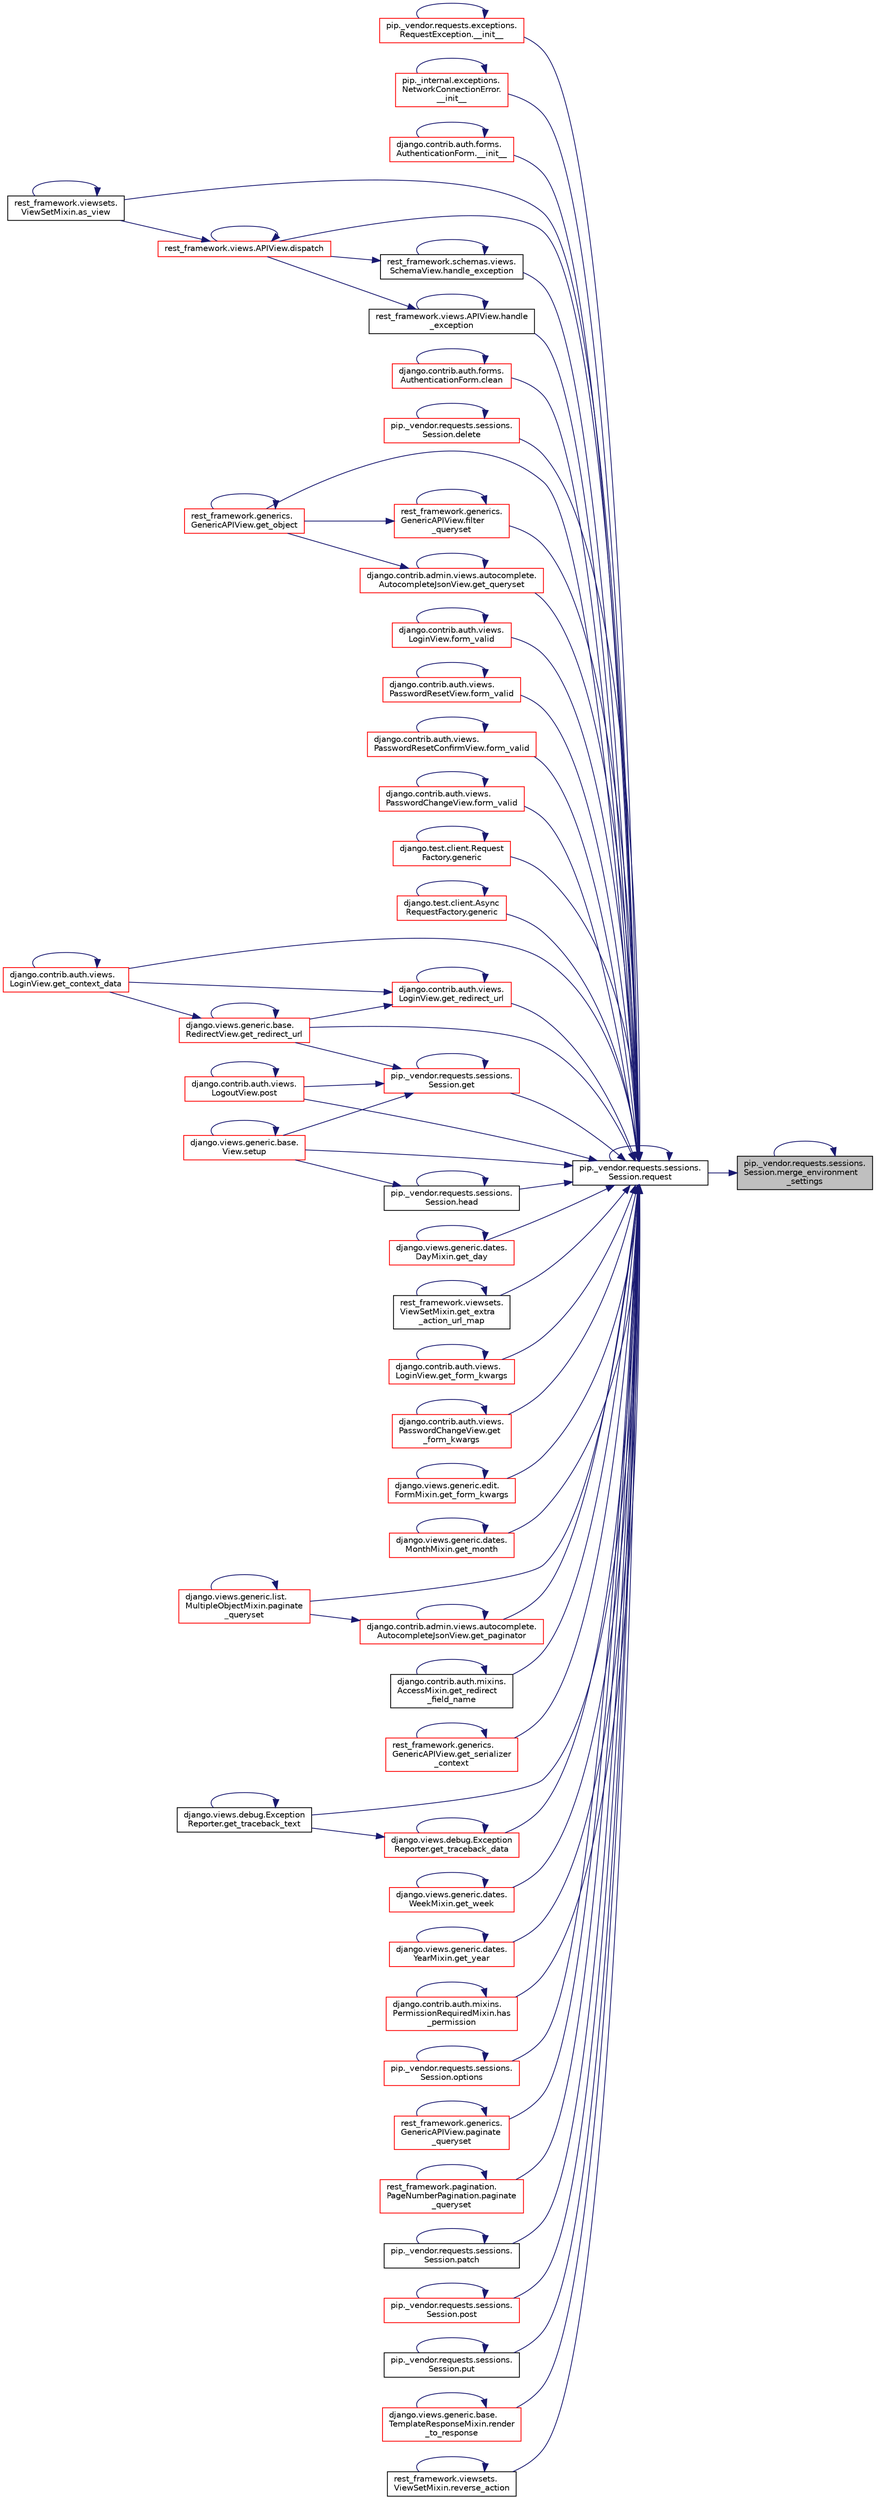 digraph "pip._vendor.requests.sessions.Session.merge_environment_settings"
{
 // LATEX_PDF_SIZE
  edge [fontname="Helvetica",fontsize="10",labelfontname="Helvetica",labelfontsize="10"];
  node [fontname="Helvetica",fontsize="10",shape=record];
  rankdir="RL";
  Node1 [label="pip._vendor.requests.sessions.\lSession.merge_environment\l_settings",height=0.2,width=0.4,color="black", fillcolor="grey75", style="filled", fontcolor="black",tooltip=" "];
  Node1 -> Node1 [dir="back",color="midnightblue",fontsize="10",style="solid",fontname="Helvetica"];
  Node1 -> Node2 [dir="back",color="midnightblue",fontsize="10",style="solid",fontname="Helvetica"];
  Node2 [label="pip._vendor.requests.sessions.\lSession.request",height=0.2,width=0.4,color="black", fillcolor="white", style="filled",URL="$da/de9/classpip_1_1__vendor_1_1requests_1_1sessions_1_1_session.html#a718b60e99280c6ef1a346cb6dc0a90c8",tooltip=" "];
  Node2 -> Node3 [dir="back",color="midnightblue",fontsize="10",style="solid",fontname="Helvetica"];
  Node3 [label="pip._vendor.requests.exceptions.\lRequestException.__init__",height=0.2,width=0.4,color="red", fillcolor="white", style="filled",URL="$df/d94/classpip_1_1__vendor_1_1requests_1_1exceptions_1_1_request_exception.html#a8fc54b3d119b656141d4048103b646ee",tooltip=" "];
  Node3 -> Node3 [dir="back",color="midnightblue",fontsize="10",style="solid",fontname="Helvetica"];
  Node2 -> Node248 [dir="back",color="midnightblue",fontsize="10",style="solid",fontname="Helvetica"];
  Node248 [label="pip._internal.exceptions.\lNetworkConnectionError.\l__init__",height=0.2,width=0.4,color="red", fillcolor="white", style="filled",URL="$db/dd8/classpip_1_1__internal_1_1exceptions_1_1_network_connection_error.html#a2c74d67d3b756bc1a611bcd6180dd4e7",tooltip=" "];
  Node248 -> Node248 [dir="back",color="midnightblue",fontsize="10",style="solid",fontname="Helvetica"];
  Node2 -> Node249 [dir="back",color="midnightblue",fontsize="10",style="solid",fontname="Helvetica"];
  Node249 [label="django.contrib.auth.forms.\lAuthenticationForm.__init__",height=0.2,width=0.4,color="red", fillcolor="white", style="filled",URL="$d3/d34/classdjango_1_1contrib_1_1auth_1_1forms_1_1_authentication_form.html#a34702050cb604152ce2d6080dcb745b8",tooltip=" "];
  Node249 -> Node249 [dir="back",color="midnightblue",fontsize="10",style="solid",fontname="Helvetica"];
  Node2 -> Node250 [dir="back",color="midnightblue",fontsize="10",style="solid",fontname="Helvetica"];
  Node250 [label="rest_framework.viewsets.\lViewSetMixin.as_view",height=0.2,width=0.4,color="black", fillcolor="white", style="filled",URL="$d9/d8d/classrest__framework_1_1viewsets_1_1_view_set_mixin.html#ab57221a68375dfaf9b829641d1c712e4",tooltip=" "];
  Node250 -> Node250 [dir="back",color="midnightblue",fontsize="10",style="solid",fontname="Helvetica"];
  Node2 -> Node251 [dir="back",color="midnightblue",fontsize="10",style="solid",fontname="Helvetica"];
  Node251 [label="django.contrib.auth.forms.\lAuthenticationForm.clean",height=0.2,width=0.4,color="red", fillcolor="white", style="filled",URL="$d3/d34/classdjango_1_1contrib_1_1auth_1_1forms_1_1_authentication_form.html#a7582ce605c846d85757b967f54ebbb3b",tooltip=" "];
  Node251 -> Node251 [dir="back",color="midnightblue",fontsize="10",style="solid",fontname="Helvetica"];
  Node2 -> Node416 [dir="back",color="midnightblue",fontsize="10",style="solid",fontname="Helvetica"];
  Node416 [label="pip._vendor.requests.sessions.\lSession.delete",height=0.2,width=0.4,color="red", fillcolor="white", style="filled",URL="$da/de9/classpip_1_1__vendor_1_1requests_1_1sessions_1_1_session.html#a10a0d9552a108655ec064bd587678247",tooltip=" "];
  Node416 -> Node416 [dir="back",color="midnightblue",fontsize="10",style="solid",fontname="Helvetica"];
  Node2 -> Node417 [dir="back",color="midnightblue",fontsize="10",style="solid",fontname="Helvetica"];
  Node417 [label="rest_framework.views.APIView.dispatch",height=0.2,width=0.4,color="red", fillcolor="white", style="filled",URL="$d3/d7d/classrest__framework_1_1views_1_1_a_p_i_view.html#ac546f29e049369a62a3bd24a3f596c71",tooltip=" "];
  Node417 -> Node250 [dir="back",color="midnightblue",fontsize="10",style="solid",fontname="Helvetica"];
  Node417 -> Node417 [dir="back",color="midnightblue",fontsize="10",style="solid",fontname="Helvetica"];
  Node2 -> Node418 [dir="back",color="midnightblue",fontsize="10",style="solid",fontname="Helvetica"];
  Node418 [label="rest_framework.generics.\lGenericAPIView.filter\l_queryset",height=0.2,width=0.4,color="red", fillcolor="white", style="filled",URL="$d9/d8f/classrest__framework_1_1generics_1_1_generic_a_p_i_view.html#a8e83d5246dc3bc05d0228ffbd3fa9297",tooltip=" "];
  Node418 -> Node418 [dir="back",color="midnightblue",fontsize="10",style="solid",fontname="Helvetica"];
  Node418 -> Node422 [dir="back",color="midnightblue",fontsize="10",style="solid",fontname="Helvetica"];
  Node422 [label="rest_framework.generics.\lGenericAPIView.get_object",height=0.2,width=0.4,color="red", fillcolor="white", style="filled",URL="$d9/d8f/classrest__framework_1_1generics_1_1_generic_a_p_i_view.html#af19daba665c7e3f1329658f71f0dbc1c",tooltip=" "];
  Node422 -> Node422 [dir="back",color="midnightblue",fontsize="10",style="solid",fontname="Helvetica"];
  Node2 -> Node404 [dir="back",color="midnightblue",fontsize="10",style="solid",fontname="Helvetica"];
  Node404 [label="django.contrib.auth.views.\lLoginView.form_valid",height=0.2,width=0.4,color="red", fillcolor="white", style="filled",URL="$dd/d60/classdjango_1_1contrib_1_1auth_1_1views_1_1_login_view.html#a579dcaf480c70b0e02887a5a35a7eae0",tooltip=" "];
  Node404 -> Node404 [dir="back",color="midnightblue",fontsize="10",style="solid",fontname="Helvetica"];
  Node2 -> Node438 [dir="back",color="midnightblue",fontsize="10",style="solid",fontname="Helvetica"];
  Node438 [label="django.contrib.auth.views.\lPasswordResetView.form_valid",height=0.2,width=0.4,color="red", fillcolor="white", style="filled",URL="$d0/d2f/classdjango_1_1contrib_1_1auth_1_1views_1_1_password_reset_view.html#a0265c76f56022650ec841d6d3f2a20de",tooltip=" "];
  Node438 -> Node438 [dir="back",color="midnightblue",fontsize="10",style="solid",fontname="Helvetica"];
  Node2 -> Node439 [dir="back",color="midnightblue",fontsize="10",style="solid",fontname="Helvetica"];
  Node439 [label="django.contrib.auth.views.\lPasswordResetConfirmView.form_valid",height=0.2,width=0.4,color="red", fillcolor="white", style="filled",URL="$da/d2d/classdjango_1_1contrib_1_1auth_1_1views_1_1_password_reset_confirm_view.html#a4f998ba90f4c979f0af771504f9f1379",tooltip=" "];
  Node439 -> Node439 [dir="back",color="midnightblue",fontsize="10",style="solid",fontname="Helvetica"];
  Node2 -> Node440 [dir="back",color="midnightblue",fontsize="10",style="solid",fontname="Helvetica"];
  Node440 [label="django.contrib.auth.views.\lPasswordChangeView.form_valid",height=0.2,width=0.4,color="red", fillcolor="white", style="filled",URL="$d6/de8/classdjango_1_1contrib_1_1auth_1_1views_1_1_password_change_view.html#a809e1f6e2e22fd3199b7236bbb90e2da",tooltip=" "];
  Node440 -> Node440 [dir="back",color="midnightblue",fontsize="10",style="solid",fontname="Helvetica"];
  Node2 -> Node441 [dir="back",color="midnightblue",fontsize="10",style="solid",fontname="Helvetica"];
  Node441 [label="django.test.client.Request\lFactory.generic",height=0.2,width=0.4,color="red", fillcolor="white", style="filled",URL="$db/d7f/classdjango_1_1test_1_1client_1_1_request_factory.html#a3c9694a635970d08cea3d0797fe4a41f",tooltip=" "];
  Node441 -> Node441 [dir="back",color="midnightblue",fontsize="10",style="solid",fontname="Helvetica"];
  Node2 -> Node449 [dir="back",color="midnightblue",fontsize="10",style="solid",fontname="Helvetica"];
  Node449 [label="django.test.client.Async\lRequestFactory.generic",height=0.2,width=0.4,color="red", fillcolor="white", style="filled",URL="$d6/de5/classdjango_1_1test_1_1client_1_1_async_request_factory.html#ad24a6bfecd117237b4d6181f3d9fad6a",tooltip=" "];
  Node449 -> Node449 [dir="back",color="midnightblue",fontsize="10",style="solid",fontname="Helvetica"];
  Node2 -> Node450 [dir="back",color="midnightblue",fontsize="10",style="solid",fontname="Helvetica"];
  Node450 [label="pip._vendor.requests.sessions.\lSession.get",height=0.2,width=0.4,color="red", fillcolor="white", style="filled",URL="$da/de9/classpip_1_1__vendor_1_1requests_1_1sessions_1_1_session.html#a637a2a933183e90943aabeab91d0e475",tooltip=" "];
  Node450 -> Node450 [dir="back",color="midnightblue",fontsize="10",style="solid",fontname="Helvetica"];
  Node450 -> Node358 [dir="back",color="midnightblue",fontsize="10",style="solid",fontname="Helvetica"];
  Node358 [label="django.views.generic.base.\lRedirectView.get_redirect_url",height=0.2,width=0.4,color="red", fillcolor="white", style="filled",URL="$dd/dec/classdjango_1_1views_1_1generic_1_1base_1_1_redirect_view.html#a85ffe8d60d5ef6e330995fdaf6330929",tooltip=" "];
  Node358 -> Node359 [dir="back",color="midnightblue",fontsize="10",style="solid",fontname="Helvetica"];
  Node359 [label="django.contrib.auth.views.\lLoginView.get_context_data",height=0.2,width=0.4,color="red", fillcolor="white", style="filled",URL="$dd/d60/classdjango_1_1contrib_1_1auth_1_1views_1_1_login_view.html#acff2e1c7aa1e0c6dc66cb3e8e26a5ea1",tooltip=" "];
  Node359 -> Node359 [dir="back",color="midnightblue",fontsize="10",style="solid",fontname="Helvetica"];
  Node358 -> Node358 [dir="back",color="midnightblue",fontsize="10",style="solid",fontname="Helvetica"];
  Node450 -> Node389 [dir="back",color="midnightblue",fontsize="10",style="solid",fontname="Helvetica"];
  Node389 [label="django.contrib.auth.views.\lLogoutView.post",height=0.2,width=0.4,color="red", fillcolor="white", style="filled",URL="$d5/d9b/classdjango_1_1contrib_1_1auth_1_1views_1_1_logout_view.html#a9da96b3ccbed8b74a4e94d958029ac35",tooltip=" "];
  Node389 -> Node389 [dir="back",color="midnightblue",fontsize="10",style="solid",fontname="Helvetica"];
  Node450 -> Node390 [dir="back",color="midnightblue",fontsize="10",style="solid",fontname="Helvetica"];
  Node390 [label="django.views.generic.base.\lView.setup",height=0.2,width=0.4,color="red", fillcolor="white", style="filled",URL="$d0/ddc/classdjango_1_1views_1_1generic_1_1base_1_1_view.html#ade0979d381c13961351443c4dbc40975",tooltip=" "];
  Node390 -> Node390 [dir="back",color="midnightblue",fontsize="10",style="solid",fontname="Helvetica"];
  Node2 -> Node359 [dir="back",color="midnightblue",fontsize="10",style="solid",fontname="Helvetica"];
  Node2 -> Node451 [dir="back",color="midnightblue",fontsize="10",style="solid",fontname="Helvetica"];
  Node451 [label="django.views.generic.dates.\lDayMixin.get_day",height=0.2,width=0.4,color="red", fillcolor="white", style="filled",URL="$db/d20/classdjango_1_1views_1_1generic_1_1dates_1_1_day_mixin.html#a64010d8b7ba7da12f3a6bafd4abb7d81",tooltip=" "];
  Node451 -> Node451 [dir="back",color="midnightblue",fontsize="10",style="solid",fontname="Helvetica"];
  Node2 -> Node454 [dir="back",color="midnightblue",fontsize="10",style="solid",fontname="Helvetica"];
  Node454 [label="rest_framework.viewsets.\lViewSetMixin.get_extra\l_action_url_map",height=0.2,width=0.4,color="black", fillcolor="white", style="filled",URL="$d9/d8d/classrest__framework_1_1viewsets_1_1_view_set_mixin.html#a9dfc0206c4fd25250dcde1dd0d8739f0",tooltip=" "];
  Node454 -> Node454 [dir="back",color="midnightblue",fontsize="10",style="solid",fontname="Helvetica"];
  Node2 -> Node455 [dir="back",color="midnightblue",fontsize="10",style="solid",fontname="Helvetica"];
  Node455 [label="django.contrib.auth.views.\lLoginView.get_form_kwargs",height=0.2,width=0.4,color="red", fillcolor="white", style="filled",URL="$dd/d60/classdjango_1_1contrib_1_1auth_1_1views_1_1_login_view.html#acfe4d8339fbf103b4d0a3ab00ca515cb",tooltip=" "];
  Node455 -> Node455 [dir="back",color="midnightblue",fontsize="10",style="solid",fontname="Helvetica"];
  Node2 -> Node463 [dir="back",color="midnightblue",fontsize="10",style="solid",fontname="Helvetica"];
  Node463 [label="django.contrib.auth.views.\lPasswordChangeView.get\l_form_kwargs",height=0.2,width=0.4,color="red", fillcolor="white", style="filled",URL="$d6/de8/classdjango_1_1contrib_1_1auth_1_1views_1_1_password_change_view.html#a819ee3cbfcf3ce40a8a1aa66bef97850",tooltip=" "];
  Node463 -> Node463 [dir="back",color="midnightblue",fontsize="10",style="solid",fontname="Helvetica"];
  Node2 -> Node464 [dir="back",color="midnightblue",fontsize="10",style="solid",fontname="Helvetica"];
  Node464 [label="django.views.generic.edit.\lFormMixin.get_form_kwargs",height=0.2,width=0.4,color="red", fillcolor="white", style="filled",URL="$df/d6a/classdjango_1_1views_1_1generic_1_1edit_1_1_form_mixin.html#a39553a35fb3f5f55c90d9f6355a57b78",tooltip=" "];
  Node464 -> Node464 [dir="back",color="midnightblue",fontsize="10",style="solid",fontname="Helvetica"];
  Node2 -> Node465 [dir="back",color="midnightblue",fontsize="10",style="solid",fontname="Helvetica"];
  Node465 [label="django.views.generic.dates.\lMonthMixin.get_month",height=0.2,width=0.4,color="red", fillcolor="white", style="filled",URL="$de/d58/classdjango_1_1views_1_1generic_1_1dates_1_1_month_mixin.html#a1279c3c7a535b838a7693db7689a170d",tooltip=" "];
  Node465 -> Node465 [dir="back",color="midnightblue",fontsize="10",style="solid",fontname="Helvetica"];
  Node2 -> Node422 [dir="back",color="midnightblue",fontsize="10",style="solid",fontname="Helvetica"];
  Node2 -> Node467 [dir="back",color="midnightblue",fontsize="10",style="solid",fontname="Helvetica"];
  Node467 [label="django.contrib.admin.views.autocomplete.\lAutocompleteJsonView.get_paginator",height=0.2,width=0.4,color="red", fillcolor="white", style="filled",URL="$d5/d24/classdjango_1_1contrib_1_1admin_1_1views_1_1autocomplete_1_1_autocomplete_json_view.html#a04246dcdf4d4214e4f07e65279dbae92",tooltip=" "];
  Node467 -> Node467 [dir="back",color="midnightblue",fontsize="10",style="solid",fontname="Helvetica"];
  Node467 -> Node472 [dir="back",color="midnightblue",fontsize="10",style="solid",fontname="Helvetica"];
  Node472 [label="django.views.generic.list.\lMultipleObjectMixin.paginate\l_queryset",height=0.2,width=0.4,color="red", fillcolor="white", style="filled",URL="$dc/db8/classdjango_1_1views_1_1generic_1_1list_1_1_multiple_object_mixin.html#a6ca11538ebb59be5138ef084d6c5ab58",tooltip=" "];
  Node472 -> Node472 [dir="back",color="midnightblue",fontsize="10",style="solid",fontname="Helvetica"];
  Node2 -> Node474 [dir="back",color="midnightblue",fontsize="10",style="solid",fontname="Helvetica"];
  Node474 [label="django.contrib.admin.views.autocomplete.\lAutocompleteJsonView.get_queryset",height=0.2,width=0.4,color="red", fillcolor="white", style="filled",URL="$d5/d24/classdjango_1_1contrib_1_1admin_1_1views_1_1autocomplete_1_1_autocomplete_json_view.html#aeba422d947101bce361f0fd32ff7d4d4",tooltip=" "];
  Node474 -> Node422 [dir="back",color="midnightblue",fontsize="10",style="solid",fontname="Helvetica"];
  Node474 -> Node474 [dir="back",color="midnightblue",fontsize="10",style="solid",fontname="Helvetica"];
  Node2 -> Node505 [dir="back",color="midnightblue",fontsize="10",style="solid",fontname="Helvetica"];
  Node505 [label="django.contrib.auth.mixins.\lAccessMixin.get_redirect\l_field_name",height=0.2,width=0.4,color="black", fillcolor="white", style="filled",URL="$da/d6c/classdjango_1_1contrib_1_1auth_1_1mixins_1_1_access_mixin.html#abf988b609f1e927ea5b7ef262466b6ca",tooltip=" "];
  Node505 -> Node505 [dir="back",color="midnightblue",fontsize="10",style="solid",fontname="Helvetica"];
  Node2 -> Node506 [dir="back",color="midnightblue",fontsize="10",style="solid",fontname="Helvetica"];
  Node506 [label="django.contrib.auth.views.\lLoginView.get_redirect_url",height=0.2,width=0.4,color="red", fillcolor="white", style="filled",URL="$dd/d60/classdjango_1_1contrib_1_1auth_1_1views_1_1_login_view.html#a8b4c3af080df3c4b69b0d8f422557c27",tooltip=" "];
  Node506 -> Node359 [dir="back",color="midnightblue",fontsize="10",style="solid",fontname="Helvetica"];
  Node506 -> Node506 [dir="back",color="midnightblue",fontsize="10",style="solid",fontname="Helvetica"];
  Node506 -> Node358 [dir="back",color="midnightblue",fontsize="10",style="solid",fontname="Helvetica"];
  Node2 -> Node358 [dir="back",color="midnightblue",fontsize="10",style="solid",fontname="Helvetica"];
  Node2 -> Node507 [dir="back",color="midnightblue",fontsize="10",style="solid",fontname="Helvetica"];
  Node507 [label="rest_framework.generics.\lGenericAPIView.get_serializer\l_context",height=0.2,width=0.4,color="red", fillcolor="white", style="filled",URL="$d9/d8f/classrest__framework_1_1generics_1_1_generic_a_p_i_view.html#a3159afb09b75adc57becfe8911f565b3",tooltip=" "];
  Node507 -> Node507 [dir="back",color="midnightblue",fontsize="10",style="solid",fontname="Helvetica"];
  Node2 -> Node512 [dir="back",color="midnightblue",fontsize="10",style="solid",fontname="Helvetica"];
  Node512 [label="django.views.debug.Exception\lReporter.get_traceback_data",height=0.2,width=0.4,color="red", fillcolor="white", style="filled",URL="$d9/d6c/classdjango_1_1views_1_1debug_1_1_exception_reporter.html#a356db4aa38afe036f5f4ec4a48851f35",tooltip=" "];
  Node512 -> Node512 [dir="back",color="midnightblue",fontsize="10",style="solid",fontname="Helvetica"];
  Node512 -> Node514 [dir="back",color="midnightblue",fontsize="10",style="solid",fontname="Helvetica"];
  Node514 [label="django.views.debug.Exception\lReporter.get_traceback_text",height=0.2,width=0.4,color="black", fillcolor="white", style="filled",URL="$d9/d6c/classdjango_1_1views_1_1debug_1_1_exception_reporter.html#a4e73474bb71b41a0f90d53345930d4d1",tooltip=" "];
  Node514 -> Node514 [dir="back",color="midnightblue",fontsize="10",style="solid",fontname="Helvetica"];
  Node2 -> Node514 [dir="back",color="midnightblue",fontsize="10",style="solid",fontname="Helvetica"];
  Node2 -> Node515 [dir="back",color="midnightblue",fontsize="10",style="solid",fontname="Helvetica"];
  Node515 [label="django.views.generic.dates.\lWeekMixin.get_week",height=0.2,width=0.4,color="red", fillcolor="white", style="filled",URL="$d8/dcc/classdjango_1_1views_1_1generic_1_1dates_1_1_week_mixin.html#a946b65402473a097bafe64645092488a",tooltip=" "];
  Node515 -> Node515 [dir="back",color="midnightblue",fontsize="10",style="solid",fontname="Helvetica"];
  Node2 -> Node516 [dir="back",color="midnightblue",fontsize="10",style="solid",fontname="Helvetica"];
  Node516 [label="django.views.generic.dates.\lYearMixin.get_year",height=0.2,width=0.4,color="red", fillcolor="white", style="filled",URL="$d6/ddf/classdjango_1_1views_1_1generic_1_1dates_1_1_year_mixin.html#afb629cc343db7be8dc8a55660fd016d7",tooltip=" "];
  Node516 -> Node516 [dir="back",color="midnightblue",fontsize="10",style="solid",fontname="Helvetica"];
  Node2 -> Node517 [dir="back",color="midnightblue",fontsize="10",style="solid",fontname="Helvetica"];
  Node517 [label="rest_framework.schemas.views.\lSchemaView.handle_exception",height=0.2,width=0.4,color="black", fillcolor="white", style="filled",URL="$dc/dfe/classrest__framework_1_1schemas_1_1views_1_1_schema_view.html#a3ced7725e5a5b09ac1ce2a72acf0546e",tooltip=" "];
  Node517 -> Node417 [dir="back",color="midnightblue",fontsize="10",style="solid",fontname="Helvetica"];
  Node517 -> Node517 [dir="back",color="midnightblue",fontsize="10",style="solid",fontname="Helvetica"];
  Node2 -> Node518 [dir="back",color="midnightblue",fontsize="10",style="solid",fontname="Helvetica"];
  Node518 [label="rest_framework.views.APIView.handle\l_exception",height=0.2,width=0.4,color="black", fillcolor="white", style="filled",URL="$d3/d7d/classrest__framework_1_1views_1_1_a_p_i_view.html#a63b28425a46dd8d31130138f9c9026fd",tooltip=" "];
  Node518 -> Node417 [dir="back",color="midnightblue",fontsize="10",style="solid",fontname="Helvetica"];
  Node518 -> Node518 [dir="back",color="midnightblue",fontsize="10",style="solid",fontname="Helvetica"];
  Node2 -> Node519 [dir="back",color="midnightblue",fontsize="10",style="solid",fontname="Helvetica"];
  Node519 [label="django.contrib.auth.mixins.\lPermissionRequiredMixin.has\l_permission",height=0.2,width=0.4,color="red", fillcolor="white", style="filled",URL="$d7/dfe/classdjango_1_1contrib_1_1auth_1_1mixins_1_1_permission_required_mixin.html#a2809e8d2b78dee31ff0953c9e8852f26",tooltip=" "];
  Node519 -> Node519 [dir="back",color="midnightblue",fontsize="10",style="solid",fontname="Helvetica"];
  Node2 -> Node664 [dir="back",color="midnightblue",fontsize="10",style="solid",fontname="Helvetica"];
  Node664 [label="pip._vendor.requests.sessions.\lSession.head",height=0.2,width=0.4,color="black", fillcolor="white", style="filled",URL="$da/de9/classpip_1_1__vendor_1_1requests_1_1sessions_1_1_session.html#a0b4eedeb465ba385aa984ac58617dd79",tooltip=" "];
  Node664 -> Node664 [dir="back",color="midnightblue",fontsize="10",style="solid",fontname="Helvetica"];
  Node664 -> Node390 [dir="back",color="midnightblue",fontsize="10",style="solid",fontname="Helvetica"];
  Node2 -> Node665 [dir="back",color="midnightblue",fontsize="10",style="solid",fontname="Helvetica"];
  Node665 [label="pip._vendor.requests.sessions.\lSession.options",height=0.2,width=0.4,color="red", fillcolor="white", style="filled",URL="$da/de9/classpip_1_1__vendor_1_1requests_1_1sessions_1_1_session.html#a782817284df10ee3d0c9a656670017b6",tooltip=" "];
  Node665 -> Node665 [dir="back",color="midnightblue",fontsize="10",style="solid",fontname="Helvetica"];
  Node2 -> Node666 [dir="back",color="midnightblue",fontsize="10",style="solid",fontname="Helvetica"];
  Node666 [label="rest_framework.generics.\lGenericAPIView.paginate\l_queryset",height=0.2,width=0.4,color="red", fillcolor="white", style="filled",URL="$d9/d8f/classrest__framework_1_1generics_1_1_generic_a_p_i_view.html#adc9f4514db2e6c4dcbc8294cb413098c",tooltip=" "];
  Node666 -> Node666 [dir="back",color="midnightblue",fontsize="10",style="solid",fontname="Helvetica"];
  Node2 -> Node472 [dir="back",color="midnightblue",fontsize="10",style="solid",fontname="Helvetica"];
  Node2 -> Node667 [dir="back",color="midnightblue",fontsize="10",style="solid",fontname="Helvetica"];
  Node667 [label="rest_framework.pagination.\lPageNumberPagination.paginate\l_queryset",height=0.2,width=0.4,color="red", fillcolor="white", style="filled",URL="$d8/df4/classrest__framework_1_1pagination_1_1_page_number_pagination.html#a90f879785fea8b9b26d23cdf88af203e",tooltip=" "];
  Node667 -> Node667 [dir="back",color="midnightblue",fontsize="10",style="solid",fontname="Helvetica"];
  Node2 -> Node668 [dir="back",color="midnightblue",fontsize="10",style="solid",fontname="Helvetica"];
  Node668 [label="pip._vendor.requests.sessions.\lSession.patch",height=0.2,width=0.4,color="black", fillcolor="white", style="filled",URL="$da/de9/classpip_1_1__vendor_1_1requests_1_1sessions_1_1_session.html#a30572ac06f35dd3711887d17f3ecc709",tooltip=" "];
  Node668 -> Node668 [dir="back",color="midnightblue",fontsize="10",style="solid",fontname="Helvetica"];
  Node2 -> Node389 [dir="back",color="midnightblue",fontsize="10",style="solid",fontname="Helvetica"];
  Node2 -> Node669 [dir="back",color="midnightblue",fontsize="10",style="solid",fontname="Helvetica"];
  Node669 [label="pip._vendor.requests.sessions.\lSession.post",height=0.2,width=0.4,color="red", fillcolor="white", style="filled",URL="$da/de9/classpip_1_1__vendor_1_1requests_1_1sessions_1_1_session.html#a5e106cded162e6aa992e012347ac066f",tooltip=" "];
  Node669 -> Node669 [dir="back",color="midnightblue",fontsize="10",style="solid",fontname="Helvetica"];
  Node2 -> Node670 [dir="back",color="midnightblue",fontsize="10",style="solid",fontname="Helvetica"];
  Node670 [label="pip._vendor.requests.sessions.\lSession.put",height=0.2,width=0.4,color="black", fillcolor="white", style="filled",URL="$da/de9/classpip_1_1__vendor_1_1requests_1_1sessions_1_1_session.html#a9ddc29cd786a7cf9c1e1e07b2d140adb",tooltip=" "];
  Node670 -> Node670 [dir="back",color="midnightblue",fontsize="10",style="solid",fontname="Helvetica"];
  Node2 -> Node671 [dir="back",color="midnightblue",fontsize="10",style="solid",fontname="Helvetica"];
  Node671 [label="django.views.generic.base.\lTemplateResponseMixin.render\l_to_response",height=0.2,width=0.4,color="red", fillcolor="white", style="filled",URL="$d8/d0b/classdjango_1_1views_1_1generic_1_1base_1_1_template_response_mixin.html#a99ff730089b6e7faff54f3cbce08d501",tooltip=" "];
  Node671 -> Node671 [dir="back",color="midnightblue",fontsize="10",style="solid",fontname="Helvetica"];
  Node2 -> Node2 [dir="back",color="midnightblue",fontsize="10",style="solid",fontname="Helvetica"];
  Node2 -> Node675 [dir="back",color="midnightblue",fontsize="10",style="solid",fontname="Helvetica"];
  Node675 [label="rest_framework.viewsets.\lViewSetMixin.reverse_action",height=0.2,width=0.4,color="black", fillcolor="white", style="filled",URL="$d9/d8d/classrest__framework_1_1viewsets_1_1_view_set_mixin.html#adb4503e9a0d9fe9993377464eb99951b",tooltip=" "];
  Node675 -> Node675 [dir="back",color="midnightblue",fontsize="10",style="solid",fontname="Helvetica"];
  Node2 -> Node390 [dir="back",color="midnightblue",fontsize="10",style="solid",fontname="Helvetica"];
}

